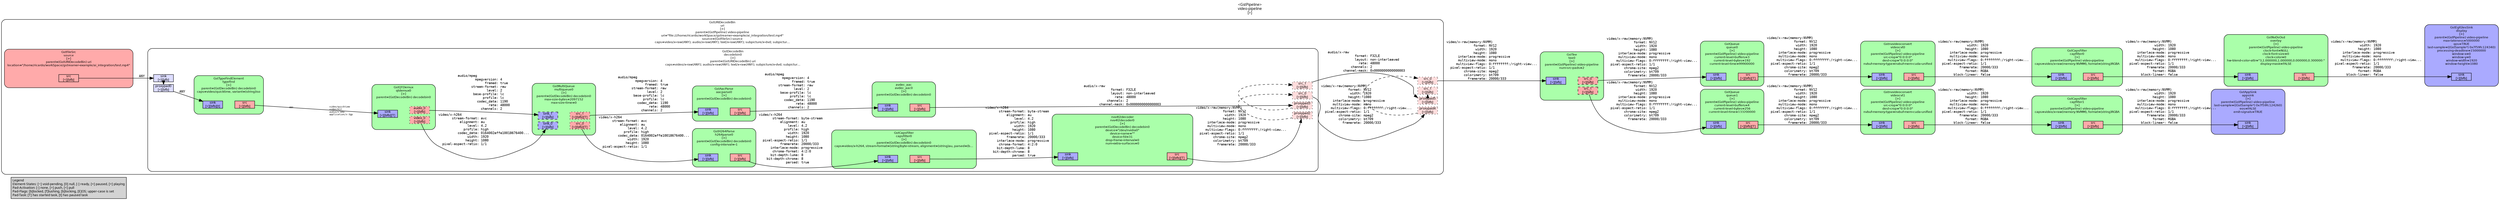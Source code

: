 digraph pipeline {
  rankdir=LR;
  fontname="sans";
  fontsize="10";
  labelloc=t;
  nodesep=.1;
  ranksep=.2;
  label="<GstPipeline>\nvideo-pipeline\n[>]";
  node [style="filled,rounded", shape=box, fontsize="9", fontname="sans", margin="0.0,0.0"];
  edge [labelfontsize="6", fontsize="9", fontname="monospace"];
  
  legend [
    pos="0,0!",
    margin="0.05,0.05",
    style="filled",
    label="Legend\lElement-States: [~] void-pending, [0] null, [-] ready, [=] paused, [>] playing\lPad-Activation: [-] none, [>] push, [<] pull\lPad-Flags: [b]locked, [f]lushing, [b]locking, [E]OS; upper-case is set\lPad-Task: [T] has started task, [t] has paused task\l",
  ];
  subgraph cluster_appsink_0x55726e1fbc80 {
    fontname="Bitstream Vera Sans";
    fontsize="8";
    style="filled,rounded";
    color=black;
    label="GstAppSink\nappsink\n[>]\nparent=(GstPipeline) video-pipeline\nlast-sample=((GstSample*) 0x7f59fc124260)\neos=FALSE\nemit-signals=TRUE";
    subgraph cluster_appsink_0x55726e1fbc80_sink {
      label="";
      style="invis";
      appsink_0x55726e1fbc80_sink_0x55726e1fc820 [color=black, fillcolor="#aaaaff", label="sink\n[>][bfb]", height="0.2", style="filled,solid"];
    }

    fillcolor="#aaaaff";
  }

  subgraph cluster_capfilter1_0x55726d80e5b0 {
    fontname="Bitstream Vera Sans";
    fontsize="8";
    style="filled,rounded";
    color=black;
    label="GstCapsFilter\ncapfilter1\n[>]\nparent=(GstPipeline) video-pipeline\ncaps=video/x-raw(memory:NVMM), format=(string)RGBA";
    subgraph cluster_capfilter1_0x55726d80e5b0_sink {
      label="";
      style="invis";
      capfilter1_0x55726d80e5b0_sink_0x55726e1fc380 [color=black, fillcolor="#aaaaff", label="sink\n[>][bfb]", height="0.2", style="filled,solid"];
    }

    subgraph cluster_capfilter1_0x55726d80e5b0_src {
      label="";
      style="invis";
      capfilter1_0x55726d80e5b0_src_0x55726e1fc5d0 [color=black, fillcolor="#ffaaaa", label="src\n[>][bfb]", height="0.2", style="filled,solid"];
    }

    capfilter1_0x55726d80e5b0_sink_0x55726e1fc380 -> capfilter1_0x55726d80e5b0_src_0x55726e1fc5d0 [style="invis"];
    fillcolor="#aaffaa";
  }

  capfilter1_0x55726d80e5b0_src_0x55726e1fc5d0 -> appsink_0x55726e1fbc80_sink_0x55726e1fc820 [label="video/x-raw(memory:NVMM)\l               width: 1920\l              height: 1080\l      interlace-mode: progressive\l      multiview-mode: mono\l     multiview-flags: 0:ffffffff:/right-view...\l  pixel-aspect-ratio: 1/1\l           framerate: 20000/333\l              format: RGBA\l        block-linear: false\l"]
  subgraph cluster_videocvt1_0x55726e1f9df0 {
    fontname="Bitstream Vera Sans";
    fontsize="8";
    style="filled,rounded";
    color=black;
    label="Gstnvvideoconvert\nvideocvt1\n[>]\nparent=(GstPipeline) video-pipeline\nsrc-crop=\"0:0:0:0\"\ndest-crop=\"0:0:0:0\"\nnvbuf-memory-type=nvbuf-mem-cuda-unified";
    subgraph cluster_videocvt1_0x55726e1f9df0_sink {
      label="";
      style="invis";
      videocvt1_0x55726e1f9df0_sink_0x55726d731d00 [color=black, fillcolor="#aaaaff", label="sink\n[>][bfb]", height="0.2", style="filled,solid"];
    }

    subgraph cluster_videocvt1_0x55726e1f9df0_src {
      label="";
      style="invis";
      videocvt1_0x55726e1f9df0_src_0x55726e1fc130 [color=black, fillcolor="#ffaaaa", label="src\n[>][bfb]", height="0.2", style="filled,solid"];
    }

    videocvt1_0x55726e1f9df0_sink_0x55726d731d00 -> videocvt1_0x55726e1f9df0_src_0x55726e1fc130 [style="invis"];
    fillcolor="#aaffaa";
  }

  videocvt1_0x55726e1f9df0_src_0x55726e1fc130 -> capfilter1_0x55726d80e5b0_sink_0x55726e1fc380 [label="video/x-raw(memory:NVMM)\l               width: 1920\l              height: 1080\l      interlace-mode: progressive\l      multiview-mode: mono\l     multiview-flags: 0:ffffffff:/right-view...\l  pixel-aspect-ratio: 1/1\l           framerate: 20000/333\l              format: RGBA\l        block-linear: false\l"]
  subgraph cluster_queue1_0x55726d734390 {
    fontname="Bitstream Vera Sans";
    fontsize="8";
    style="filled,rounded";
    color=black;
    label="GstQueue\nqueue1\n[>]\nparent=(GstPipeline) video-pipeline\ncurrent-level-buffers=4\ncurrent-level-bytes=256\ncurrent-level-time=133200000";
    subgraph cluster_queue1_0x55726d734390_sink {
      label="";
      style="invis";
      queue1_0x55726d734390_sink_0x55726d731860 [color=black, fillcolor="#aaaaff", label="sink\n[>][bfb]", height="0.2", style="filled,solid"];
    }

    subgraph cluster_queue1_0x55726d734390_src {
      label="";
      style="invis";
      queue1_0x55726d734390_src_0x55726d731ab0 [color=black, fillcolor="#ffaaaa", label="src\n[>][bfb][T]", height="0.2", style="filled,solid"];
    }

    queue1_0x55726d734390_sink_0x55726d731860 -> queue1_0x55726d734390_src_0x55726d731ab0 [style="invis"];
    fillcolor="#aaffaa";
  }

  queue1_0x55726d734390_src_0x55726d731ab0 -> videocvt1_0x55726e1f9df0_sink_0x55726d731d00 [label="video/x-raw(memory:NVMM)\l              format: NV12\l               width: 1920\l              height: 1080\l      interlace-mode: progressive\l      multiview-mode: mono\l     multiview-flags: 0:ffffffff:/right-view...\l  pixel-aspect-ratio: 1/1\l         chroma-site: mpeg2\l         colorimetry: bt709\l           framerate: 20000/333\l"]
  subgraph cluster_display_0x55726e1f43a0 {
    fontname="Bitstream Vera Sans";
    fontsize="8";
    style="filled,rounded";
    color=black;
    label="GstEglGlesSink\ndisplay\n[>]\nparent=(GstPipeline) video-pipeline\nmax-lateness=5000000\nqos=TRUE\nlast-sample=((GstSample*) 0x7f59fc124340)\nprocessing-deadline=15000000\nwindow-x=0\nwindow-y=0\nwindow-width=1920\nwindow-height=1080";
    subgraph cluster_display_0x55726e1f43a0_sink {
      label="";
      style="invis";
      display_0x55726e1f43a0_sink_0x55726d731610 [color=black, fillcolor="#aaaaff", label="sink\n[>][bfb]", height="0.2", style="filled,solid"];
    }

    fillcolor="#aaaaff";
  }

  subgraph cluster_overlay_0x55726e13bc20 {
    fontname="Bitstream Vera Sans";
    fontsize="8";
    style="filled,rounded";
    color=black;
    label="GstNvDsOsd\noverlay\n[>]\nparent=(GstPipeline) video-pipeline\nclock-font=NULL\nclock-font-size=0\nclock-color=0\nhw-blend-color-attr=\"3,1.000000,1.000000,0.000000,0.300000:\"\ndisplay-mask=FALSE";
    subgraph cluster_overlay_0x55726e13bc20_sink {
      label="";
      style="invis";
      overlay_0x55726e13bc20_sink_0x55726d731170 [color=black, fillcolor="#aaaaff", label="sink\n[>][bfb]", height="0.2", style="filled,solid"];
    }

    subgraph cluster_overlay_0x55726e13bc20_src {
      label="";
      style="invis";
      overlay_0x55726e13bc20_src_0x55726d7313c0 [color=black, fillcolor="#ffaaaa", label="src\n[>][bfb]", height="0.2", style="filled,solid"];
    }

    overlay_0x55726e13bc20_sink_0x55726d731170 -> overlay_0x55726e13bc20_src_0x55726d7313c0 [style="invis"];
    fillcolor="#aaffaa";
  }

  overlay_0x55726e13bc20_src_0x55726d7313c0 -> display_0x55726e1f43a0_sink_0x55726d731610 [label="video/x-raw(memory:NVMM)\l               width: 1920\l              height: 1080\l      interlace-mode: progressive\l      multiview-mode: mono\l     multiview-flags: 0:ffffffff:/right-view...\l  pixel-aspect-ratio: 1/1\l           framerate: 20000/333\l              format: RGBA\l        block-linear: false\l"]
  subgraph cluster_capfilter0_0x55726d80e270 {
    fontname="Bitstream Vera Sans";
    fontsize="8";
    style="filled,rounded";
    color=black;
    label="GstCapsFilter\ncapfilter0\n[>]\nparent=(GstPipeline) video-pipeline\ncaps=video/x-raw(memory:NVMM), format=(string)RGBA";
    subgraph cluster_capfilter0_0x55726d80e270_sink {
      label="";
      style="invis";
      capfilter0_0x55726d80e270_sink_0x55726d730cd0 [color=black, fillcolor="#aaaaff", label="sink\n[>][bfb]", height="0.2", style="filled,solid"];
    }

    subgraph cluster_capfilter0_0x55726d80e270_src {
      label="";
      style="invis";
      capfilter0_0x55726d80e270_src_0x55726d730f20 [color=black, fillcolor="#ffaaaa", label="src\n[>][bfb]", height="0.2", style="filled,solid"];
    }

    capfilter0_0x55726d80e270_sink_0x55726d730cd0 -> capfilter0_0x55726d80e270_src_0x55726d730f20 [style="invis"];
    fillcolor="#aaffaa";
  }

  capfilter0_0x55726d80e270_src_0x55726d730f20 -> overlay_0x55726e13bc20_sink_0x55726d731170 [label="video/x-raw(memory:NVMM)\l               width: 1920\l              height: 1080\l      interlace-mode: progressive\l      multiview-mode: mono\l     multiview-flags: 0:ffffffff:/right-view...\l  pixel-aspect-ratio: 1/1\l           framerate: 20000/333\l              format: RGBA\l        block-linear: false\l"]
  subgraph cluster_videocvt0_0x55726d7c6980 {
    fontname="Bitstream Vera Sans";
    fontsize="8";
    style="filled,rounded";
    color=black;
    label="Gstnvvideoconvert\nvideocvt0\n[>]\nparent=(GstPipeline) video-pipeline\nsrc-crop=\"0:0:0:0\"\ndest-crop=\"0:0:0:0\"\nnvbuf-memory-type=nvbuf-mem-cuda-unified";
    subgraph cluster_videocvt0_0x55726d7c6980_sink {
      label="";
      style="invis";
      videocvt0_0x55726d7c6980_sink_0x55726d730830 [color=black, fillcolor="#aaaaff", label="sink\n[>][bfb]", height="0.2", style="filled,solid"];
    }

    subgraph cluster_videocvt0_0x55726d7c6980_src {
      label="";
      style="invis";
      videocvt0_0x55726d7c6980_src_0x55726d730a80 [color=black, fillcolor="#ffaaaa", label="src\n[>][bfb]", height="0.2", style="filled,solid"];
    }

    videocvt0_0x55726d7c6980_sink_0x55726d730830 -> videocvt0_0x55726d7c6980_src_0x55726d730a80 [style="invis"];
    fillcolor="#aaffaa";
  }

  videocvt0_0x55726d7c6980_src_0x55726d730a80 -> capfilter0_0x55726d80e270_sink_0x55726d730cd0 [label="video/x-raw(memory:NVMM)\l               width: 1920\l              height: 1080\l      interlace-mode: progressive\l      multiview-mode: mono\l     multiview-flags: 0:ffffffff:/right-view...\l  pixel-aspect-ratio: 1/1\l           framerate: 20000/333\l              format: RGBA\l        block-linear: false\l"]
  subgraph cluster_queue0_0x55726d734090 {
    fontname="Bitstream Vera Sans";
    fontsize="8";
    style="filled,rounded";
    color=black;
    label="GstQueue\nqueue0\n[>]\nparent=(GstPipeline) video-pipeline\ncurrent-level-buffers=3\ncurrent-level-bytes=192\ncurrent-level-time=99900000";
    subgraph cluster_queue0_0x55726d734090_sink {
      label="";
      style="invis";
      queue0_0x55726d734090_sink_0x55726d730390 [color=black, fillcolor="#aaaaff", label="sink\n[>][bfb]", height="0.2", style="filled,solid"];
    }

    subgraph cluster_queue0_0x55726d734090_src {
      label="";
      style="invis";
      queue0_0x55726d734090_src_0x55726d7305e0 [color=black, fillcolor="#ffaaaa", label="src\n[>][bfb][T]", height="0.2", style="filled,solid"];
    }

    queue0_0x55726d734090_sink_0x55726d730390 -> queue0_0x55726d734090_src_0x55726d7305e0 [style="invis"];
    fillcolor="#aaffaa";
  }

  queue0_0x55726d734090_src_0x55726d7305e0 -> videocvt0_0x55726d7c6980_sink_0x55726d730830 [label="video/x-raw(memory:NVMM)\l              format: NV12\l               width: 1920\l              height: 1080\l      interlace-mode: progressive\l      multiview-mode: mono\l     multiview-flags: 0:ffffffff:/right-view...\l  pixel-aspect-ratio: 1/1\l         chroma-site: mpeg2\l         colorimetry: bt709\l           framerate: 20000/333\l"]
  subgraph cluster_tee0_0x55726d72e000 {
    fontname="Bitstream Vera Sans";
    fontsize="8";
    style="filled,rounded";
    color=black;
    label="GstTee\ntee0\n[>]\nparent=(GstPipeline) video-pipeline\nnum-src-pads=2";
    subgraph cluster_tee0_0x55726d72e000_sink {
      label="";
      style="invis";
      tee0_0x55726d72e000_sink_0x55726d730140 [color=black, fillcolor="#aaaaff", label="sink\n[>][bfb]", height="0.2", style="filled,solid"];
    }

    subgraph cluster_tee0_0x55726d72e000_src {
      label="";
      style="invis";
      tee0_0x55726d72e000_src_0_0x55726d7282e0 [color=black, fillcolor="#ffaaaa", label="src_0\n[>][bfb]", height="0.2", style="filled,dashed"];
      tee0_0x55726d72e000_src_1_0x55726d728540 [color=black, fillcolor="#ffaaaa", label="src_1\n[>][bfb]", height="0.2", style="filled,dashed"];
    }

    tee0_0x55726d72e000_sink_0x55726d730140 -> tee0_0x55726d72e000_src_0_0x55726d7282e0 [style="invis"];
    fillcolor="#aaffaa";
  }

  tee0_0x55726d72e000_src_0_0x55726d7282e0 -> queue0_0x55726d734090_sink_0x55726d730390 [label="video/x-raw(memory:NVMM)\l              format: NV12\l               width: 1920\l              height: 1080\l      interlace-mode: progressive\l      multiview-mode: mono\l     multiview-flags: 0:ffffffff:/right-view...\l  pixel-aspect-ratio: 1/1\l         chroma-site: mpeg2\l         colorimetry: bt709\l           framerate: 20000/333\l"]
  tee0_0x55726d72e000_src_1_0x55726d728540 -> queue1_0x55726d734390_sink_0x55726d731860 [label="video/x-raw(memory:NVMM)\l              format: NV12\l               width: 1920\l              height: 1080\l      interlace-mode: progressive\l      multiview-mode: mono\l     multiview-flags: 0:ffffffff:/right-view...\l  pixel-aspect-ratio: 1/1\l         chroma-site: mpeg2\l         colorimetry: bt709\l           framerate: 20000/333\l"]
  subgraph cluster_uri_0x55726d728060 {
    fontname="Bitstream Vera Sans";
    fontsize="8";
    style="filled,rounded";
    color=black;
    label="GstURIDecodeBin\nuri\n[>]\nparent=(GstPipeline) video-pipeline\nuri=\"file:///home/ricardo/workSpace/gstreamer-example/ai_integration/test.mp4\"\nsource=(GstFileSrc) source\ncaps=video/x-raw(ANY); audio/x-raw(ANY); text/x-raw(ANY); subpicture/x-dvd; subpictur…";
    subgraph cluster_uri_0x55726d728060_src {
      label="";
      style="invis";
      _proxypad4_0x55726d729d10 [color=black, fillcolor="#ffdddd", label="proxypad4\n[>][bfb]", height="0.2", style="filled,dotted"];
    _proxypad4_0x55726d729d10 -> uri_0x55726d728060_src_0_0x55726f06eaf0 [style=dashed, minlen=0]
      uri_0x55726d728060_src_0_0x55726f06eaf0 [color=black, fillcolor="#ffdddd", label="src_0\n[>][bfb]", height="0.2", style="filled,dotted"];
      _proxypad5_0x7f5a0032c130 [color=black, fillcolor="#ffdddd", label="proxypad5\n[>][bfb]", height="0.2", style="filled,dotted"];
    _proxypad5_0x7f5a0032c130 -> uri_0x55726d728060_src_1_0x55726f06ed70 [style=dashed, minlen=0]
      uri_0x55726d728060_src_1_0x55726f06ed70 [color=black, fillcolor="#ffdddd", label="src_1\n[>][bfb]", height="0.2", style="filled,dotted"];
    }

    fillcolor="#ffffff";
    subgraph cluster_decodebin0_0x55726f06c090 {
      fontname="Bitstream Vera Sans";
      fontsize="8";
      style="filled,rounded";
      color=black;
      label="GstDecodeBin\ndecodebin0\n[>]\nparent=(GstURIDecodeBin) uri\ncaps=video/x-raw(ANY); audio/x-raw(ANY); text/x-raw(ANY); subpicture/x-dvd; subpictur…";
      subgraph cluster_decodebin0_0x55726f06c090_sink {
        label="";
        style="invis";
        _proxypad0_0x55726d7287b0 [color=black, fillcolor="#ddddff", label="proxypad0\n[<][bfb]", height="0.2", style="filled,solid"];
      decodebin0_0x55726f06c090_sink_0x55726f06e0f0 -> _proxypad0_0x55726d7287b0 [style=dashed, minlen=0]
        decodebin0_0x55726f06c090_sink_0x55726f06e0f0 [color=black, fillcolor="#ddddff", label="sink\n[<][bfb]", height="0.2", style="filled,solid"];
      }

      subgraph cluster_decodebin0_0x55726f06c090_src {
        label="";
        style="invis";
        _proxypad2_0x55726d728a10 [color=black, fillcolor="#ffdddd", label="proxypad2\n[>][bfb]", height="0.2", style="filled,dotted"];
      _proxypad2_0x55726d728a10 -> decodebin0_0x55726f06c090_src_0_0x7f5a080320a0 [style=dashed, minlen=0]
        decodebin0_0x55726f06c090_src_0_0x7f5a080320a0 [color=black, fillcolor="#ffdddd", label="src_0\n[>][bfb]", height="0.2", style="filled,dotted"];
        _proxypad3_0x55726d729390 [color=black, fillcolor="#ffdddd", label="proxypad3\n[>][bfb]", height="0.2", style="filled,dotted"];
      _proxypad3_0x55726d729390 -> decodebin0_0x55726f06c090_src_1_0x7f5a08032b20 [style=dashed, minlen=0]
        decodebin0_0x55726f06c090_src_1_0x7f5a08032b20 [color=black, fillcolor="#ffdddd", label="src_1\n[>][bfb]", height="0.2", style="filled,dotted"];
      }

      decodebin0_0x55726f06c090_sink_0x55726f06e0f0 -> decodebin0_0x55726f06c090_src_0_0x7f5a080320a0 [style="invis"];
      fillcolor="#ffffff";
      subgraph cluster_nvv4l2decoder0_0x7f5a00018ee0 {
        fontname="Bitstream Vera Sans";
        fontsize="8";
        style="filled,rounded";
        color=black;
        label="nvv4l2decoder\nnvv4l2decoder0\n[>]\nparent=(GstDecodeBin) decodebin0\ndevice=\"/dev/nvidia0\"\ndevice-name=\"\"\ndevice-fd=31\ndrop-frame-interval=0\nnum-extra-surfaces=0";
        subgraph cluster_nvv4l2decoder0_0x7f5a00018ee0_sink {
          label="";
          style="invis";
          nvv4l2decoder0_0x7f5a00018ee0_sink_0x7f59fc132410 [color=black, fillcolor="#aaaaff", label="sink\n[>][bfb]", height="0.2", style="filled,solid"];
        }

        subgraph cluster_nvv4l2decoder0_0x7f5a00018ee0_src {
          label="";
          style="invis";
          nvv4l2decoder0_0x7f5a00018ee0_src_0x7f59fc132660 [color=black, fillcolor="#ffaaaa", label="src\n[>][bfb][T]", height="0.2", style="filled,solid"];
        }

        nvv4l2decoder0_0x7f5a00018ee0_sink_0x7f59fc132410 -> nvv4l2decoder0_0x7f5a00018ee0_src_0x7f59fc132660 [style="invis"];
        fillcolor="#aaffaa";
      }

      nvv4l2decoder0_0x7f5a00018ee0_src_0x7f59fc132660 -> _proxypad2_0x55726d728a10 [label="video/x-raw(memory:NVMM)\l              format: NV12\l               width: 1920\l              height: 1080\l      interlace-mode: progressive\l      multiview-mode: mono\l     multiview-flags: 0:ffffffff:/right-view...\l  pixel-aspect-ratio: 1/1\l         chroma-site: mpeg2\l         colorimetry: bt709\l           framerate: 20000/333\l"]
      subgraph cluster_avdec_aac0_0x7f59fc1314d0 {
        fontname="Bitstream Vera Sans";
        fontsize="8";
        style="filled,rounded";
        color=black;
        label="avdec_aac\navdec_aac0\n[>]\nparent=(GstDecodeBin) decodebin0";
        subgraph cluster_avdec_aac0_0x7f59fc1314d0_sink {
          label="";
          style="invis";
          avdec_aac0_0x7f59fc1314d0_sink_0x7f59fc00b8f0 [color=black, fillcolor="#aaaaff", label="sink\n[>][bfb]", height="0.2", style="filled,solid"];
        }

        subgraph cluster_avdec_aac0_0x7f59fc1314d0_src {
          label="";
          style="invis";
          avdec_aac0_0x7f59fc1314d0_src_0x7f59fc00bb40 [color=black, fillcolor="#ffaaaa", label="src\n[>][bfb]", height="0.2", style="filled,solid"];
        }

        avdec_aac0_0x7f59fc1314d0_sink_0x7f59fc00b8f0 -> avdec_aac0_0x7f59fc1314d0_src_0x7f59fc00bb40 [style="invis"];
        fillcolor="#aaffaa";
      }

      avdec_aac0_0x7f59fc1314d0_src_0x7f59fc00bb40 -> _proxypad3_0x55726d729390 [label="audio/x-raw\l              format: F32LE\l              layout: non-interleaved\l                rate: 48000\l            channels: 2\l        channel-mask: 0x0000000000000003\l"]
      subgraph cluster_aacparse0_0x7f59fc0900f0 {
        fontname="Bitstream Vera Sans";
        fontsize="8";
        style="filled,rounded";
        color=black;
        label="GstAacParse\naacparse0\n[>]\nparent=(GstDecodeBin) decodebin0";
        subgraph cluster_aacparse0_0x7f59fc0900f0_sink {
          label="";
          style="invis";
          aacparse0_0x7f59fc0900f0_sink_0x7f59fc00b450 [color=black, fillcolor="#aaaaff", label="sink\n[>][bfb]", height="0.2", style="filled,solid"];
        }

        subgraph cluster_aacparse0_0x7f59fc0900f0_src {
          label="";
          style="invis";
          aacparse0_0x7f59fc0900f0_src_0x7f59fc00b6a0 [color=black, fillcolor="#ffaaaa", label="src\n[>][bfb]", height="0.2", style="filled,solid"];
        }

        aacparse0_0x7f59fc0900f0_sink_0x7f59fc00b450 -> aacparse0_0x7f59fc0900f0_src_0x7f59fc00b6a0 [style="invis"];
        fillcolor="#aaffaa";
      }

      aacparse0_0x7f59fc0900f0_src_0x7f59fc00b6a0 -> avdec_aac0_0x7f59fc1314d0_sink_0x7f59fc00b8f0 [label="audio/mpeg\l         mpegversion: 4\l              framed: true\l       stream-format: raw\l               level: 2\l        base-profile: lc\l             profile: lc\l          codec_data: 1190\l                rate: 48000\l            channels: 2\l"]
      subgraph cluster_capsfilter0_0x55726d80ef70 {
        fontname="Bitstream Vera Sans";
        fontsize="8";
        style="filled,rounded";
        color=black;
        label="GstCapsFilter\ncapsfilter0\n[>]\nparent=(GstDecodeBin) decodebin0\ncaps=video/x-h264, stream-format=(string)byte-stream, alignment=(string)au, parsed=(b…";
        subgraph cluster_capsfilter0_0x55726d80ef70_sink {
          label="";
          style="invis";
          capsfilter0_0x55726d80ef70_sink_0x7f59fc00a8c0 [color=black, fillcolor="#aaaaff", label="sink\n[>][bfb]", height="0.2", style="filled,solid"];
        }

        subgraph cluster_capsfilter0_0x55726d80ef70_src {
          label="";
          style="invis";
          capsfilter0_0x55726d80ef70_src_0x7f59fc00ab10 [color=black, fillcolor="#ffaaaa", label="src\n[>][bfb]", height="0.2", style="filled,solid"];
        }

        capsfilter0_0x55726d80ef70_sink_0x7f59fc00a8c0 -> capsfilter0_0x55726d80ef70_src_0x7f59fc00ab10 [style="invis"];
        fillcolor="#aaffaa";
      }

      capsfilter0_0x55726d80ef70_src_0x7f59fc00ab10 -> nvv4l2decoder0_0x7f5a00018ee0_sink_0x7f59fc132410 [label="video/x-h264\l       stream-format: byte-stream\l           alignment: au\l               level: 4.2\l             profile: high\l               width: 1920\l              height: 1080\l  pixel-aspect-ratio: 1/1\l           framerate: 20000/333\l      interlace-mode: progressive\l       chroma-format: 4:2:0\l      bit-depth-luma: 8\l    bit-depth-chroma: 8\l              parsed: true\l"]
      subgraph cluster_h264parse0_0x7f59fc0108a0 {
        fontname="Bitstream Vera Sans";
        fontsize="8";
        style="filled,rounded";
        color=black;
        label="GstH264Parse\nh264parse0\n[>]\nparent=(GstDecodeBin) decodebin0\nconfig-interval=-1";
        subgraph cluster_h264parse0_0x7f59fc0108a0_sink {
          label="";
          style="invis";
          h264parse0_0x7f59fc0108a0_sink_0x7f59fc00a420 [color=black, fillcolor="#aaaaff", label="sink\n[>][bfb]", height="0.2", style="filled,solid"];
        }

        subgraph cluster_h264parse0_0x7f59fc0108a0_src {
          label="";
          style="invis";
          h264parse0_0x7f59fc0108a0_src_0x7f59fc00a670 [color=black, fillcolor="#ffaaaa", label="src\n[>][bfb]", height="0.2", style="filled,solid"];
        }

        h264parse0_0x7f59fc0108a0_sink_0x7f59fc00a420 -> h264parse0_0x7f59fc0108a0_src_0x7f59fc00a670 [style="invis"];
        fillcolor="#aaffaa";
      }

      h264parse0_0x7f59fc0108a0_src_0x7f59fc00a670 -> capsfilter0_0x55726d80ef70_sink_0x7f59fc00a8c0 [label="video/x-h264\l       stream-format: byte-stream\l           alignment: au\l               level: 4.2\l             profile: high\l               width: 1920\l              height: 1080\l  pixel-aspect-ratio: 1/1\l           framerate: 20000/333\l      interlace-mode: progressive\l       chroma-format: 4:2:0\l      bit-depth-luma: 8\l    bit-depth-chroma: 8\l              parsed: true\l"]
      subgraph cluster_multiqueue0_0x7f59fc00d060 {
        fontname="Bitstream Vera Sans";
        fontsize="8";
        style="filled,rounded";
        color=black;
        label="GstMultiQueue\nmultiqueue0\n[>]\nparent=(GstDecodeBin) decodebin0\nmax-size-bytes=2097152\nmax-size-time=0";
        subgraph cluster_multiqueue0_0x7f59fc00d060_sink {
          label="";
          style="invis";
          multiqueue0_0x7f59fc00d060_sink_0_0x55726e1fdcf0 [color=black, fillcolor="#aaaaff", label="sink_0\n[>][bfb]", height="0.2", style="filled,dashed"];
          multiqueue0_0x7f59fc00d060_sink_1_0x7f59fc00afb0 [color=black, fillcolor="#aaaaff", label="sink_1\n[>][bfb]", height="0.2", style="filled,dashed"];
        }

        subgraph cluster_multiqueue0_0x7f59fc00d060_src {
          label="";
          style="invis";
          multiqueue0_0x7f59fc00d060_src_0_0x7f59fc00a1d0 [color=black, fillcolor="#ffaaaa", label="src_0\n[>][bfb][T]", height="0.2", style="filled,dotted"];
          multiqueue0_0x7f59fc00d060_src_1_0x7f59fc00b200 [color=black, fillcolor="#ffaaaa", label="src_1\n[>][bfb][T]", height="0.2", style="filled,dotted"];
        }

        multiqueue0_0x7f59fc00d060_sink_0_0x55726e1fdcf0 -> multiqueue0_0x7f59fc00d060_src_0_0x7f59fc00a1d0 [style="invis"];
        fillcolor="#aaffaa";
      }

      multiqueue0_0x7f59fc00d060_src_0_0x7f59fc00a1d0 -> h264parse0_0x7f59fc0108a0_sink_0x7f59fc00a420 [label="video/x-h264\l       stream-format: avc\l           alignment: au\l               level: 4.2\l             profile: high\l          codec_data: 0164002affe10018676400...\l               width: 1920\l              height: 1080\l  pixel-aspect-ratio: 1/1\l"]
      multiqueue0_0x7f59fc00d060_src_1_0x7f59fc00b200 -> aacparse0_0x7f59fc0900f0_sink_0x7f59fc00b450 [label="audio/mpeg\l         mpegversion: 4\l              framed: true\l       stream-format: raw\l               level: 2\l        base-profile: lc\l             profile: lc\l          codec_data: 1190\l                rate: 48000\l            channels: 2\l"]
      subgraph cluster_qtdemux0_0x7f5a0807e140 {
        fontname="Bitstream Vera Sans";
        fontsize="8";
        style="filled,rounded";
        color=black;
        label="GstQTDemux\nqtdemux0\n[>]\nparent=(GstDecodeBin) decodebin0";
        subgraph cluster_qtdemux0_0x7f5a0807e140_sink {
          label="";
          style="invis";
          qtdemux0_0x7f5a0807e140_sink_0x55726e1fd160 [color=black, fillcolor="#aaaaff", label="sink\n[<][bfb][T]", height="0.2", style="filled,solid"];
        }

        subgraph cluster_qtdemux0_0x7f5a0807e140_src {
          label="";
          style="invis";
          qtdemux0_0x7f5a0807e140_video_0_0x55726e1fdaa0 [color=black, fillcolor="#ffaaaa", label="video_0\n[>][bfb]", height="0.2", style="filled,dotted"];
          qtdemux0_0x7f5a0807e140_audio_0_0x7f59fc00ad60 [color=black, fillcolor="#ffaaaa", label="audio_0\n[>][bfb]", height="0.2", style="filled,dotted"];
        }

        qtdemux0_0x7f5a0807e140_sink_0x55726e1fd160 -> qtdemux0_0x7f5a0807e140_video_0_0x55726e1fdaa0 [style="invis"];
        fillcolor="#aaffaa";
      }

      qtdemux0_0x7f5a0807e140_video_0_0x55726e1fdaa0 -> multiqueue0_0x7f59fc00d060_sink_0_0x55726e1fdcf0 [label="video/x-h264\l       stream-format: avc\l           alignment: au\l               level: 4.2\l             profile: high\l          codec_data: 0164002affe10018676400...\l               width: 1920\l              height: 1080\l  pixel-aspect-ratio: 1/1\l"]
      qtdemux0_0x7f5a0807e140_audio_0_0x7f59fc00ad60 -> multiqueue0_0x7f59fc00d060_sink_1_0x7f59fc00afb0 [label="audio/mpeg\l         mpegversion: 4\l              framed: true\l       stream-format: raw\l               level: 2\l        base-profile: lc\l             profile: lc\l          codec_data: 1190\l                rate: 48000\l            channels: 2\l"]
      subgraph cluster_typefind_0x55726f3c40b0 {
        fontname="Bitstream Vera Sans";
        fontsize="8";
        style="filled,rounded";
        color=black;
        label="GstTypeFindElement\ntypefind\n[>]\nparent=(GstDecodeBin) decodebin0\ncaps=video/quicktime, variant=(string)iso";
        subgraph cluster_typefind_0x55726f3c40b0_sink {
          label="";
          style="invis";
          typefind_0x55726f3c40b0_sink_0x55726e1fccc0 [color=black, fillcolor="#aaaaff", label="sink\n[<][bfb][t]", height="0.2", style="filled,solid"];
        }

        subgraph cluster_typefind_0x55726f3c40b0_src {
          label="";
          style="invis";
          typefind_0x55726f3c40b0_src_0x55726e1fcf10 [color=black, fillcolor="#ffaaaa", label="src\n[<][bfb]", height="0.2", style="filled,solid"];
        }

        typefind_0x55726f3c40b0_sink_0x55726e1fccc0 -> typefind_0x55726f3c40b0_src_0x55726e1fcf10 [style="invis"];
        fillcolor="#aaffaa";
      }

      _proxypad0_0x55726d7287b0 -> typefind_0x55726f3c40b0_sink_0x55726e1fccc0 [label="ANY"]
      typefind_0x55726f3c40b0_src_0x55726e1fcf10 -> qtdemux0_0x7f5a0807e140_sink_0x55726e1fd160 [labeldistance="10", labelangle="0", label="                                                  ", taillabel="ANY", headlabel="video/quicktime\lvideo/mj2\laudio/x-m4a\lapplication/x-3gp\l"]
    }

    decodebin0_0x55726f06c090_src_0_0x7f5a080320a0 -> _proxypad4_0x55726d729d10 [label="video/x-raw(memory:NVMM)\l              format: NV12\l               width: 1920\l              height: 1080\l      interlace-mode: progressive\l      multiview-mode: mono\l     multiview-flags: 0:ffffffff:/right-view...\l  pixel-aspect-ratio: 1/1\l         chroma-site: mpeg2\l         colorimetry: bt709\l           framerate: 20000/333\l"]
    decodebin0_0x55726f06c090_src_1_0x7f5a08032b20 -> _proxypad5_0x7f5a0032c130 [label="audio/x-raw\l              format: F32LE\l              layout: non-interleaved\l                rate: 48000\l            channels: 2\l        channel-mask: 0x0000000000000003\l"]
    subgraph cluster_source_0x55726e7243e0 {
      fontname="Bitstream Vera Sans";
      fontsize="8";
      style="filled,rounded";
      color=black;
      label="GstFileSrc\nsource\n[>]\nparent=(GstURIDecodeBin) uri\nlocation=\"/home/ricardo/workSpace/gstreamer-example/ai_integration/test.mp4\"";
      subgraph cluster_source_0x55726e7243e0_src {
        label="";
        style="invis";
        source_0x55726e7243e0_src_0x55726e1fca70 [color=black, fillcolor="#ffaaaa", label="src\n[<][bfb]", height="0.2", style="filled,solid"];
      }

      fillcolor="#ffaaaa";
    }

    source_0x55726e7243e0_src_0x55726e1fca70 -> decodebin0_0x55726f06c090_sink_0x55726f06e0f0 [label="ANY"]
  }

  uri_0x55726d728060_src_0_0x55726f06eaf0 -> tee0_0x55726d72e000_sink_0x55726d730140 [label="video/x-raw(memory:NVMM)\l              format: NV12\l               width: 1920\l              height: 1080\l      interlace-mode: progressive\l      multiview-mode: mono\l     multiview-flags: 0:ffffffff:/right-view...\l  pixel-aspect-ratio: 1/1\l         chroma-site: mpeg2\l         colorimetry: bt709\l           framerate: 20000/333\l"]
}
